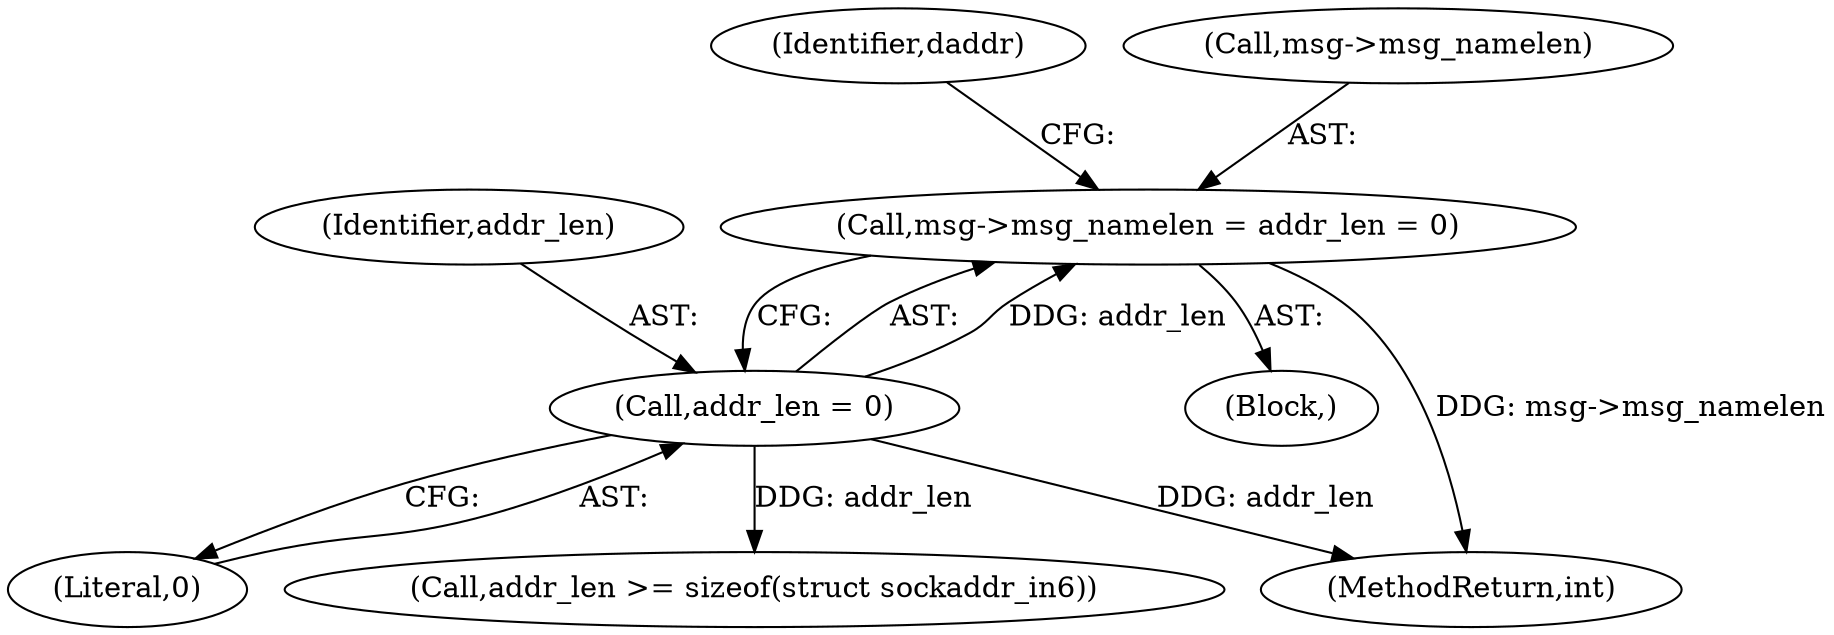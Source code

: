 digraph "0_linux_45f6fad84cc305103b28d73482b344d7f5b76f39_18@pointer" {
"1000227" [label="(Call,msg->msg_namelen = addr_len = 0)"];
"1000231" [label="(Call,addr_len = 0)"];
"1000233" [label="(Literal,0)"];
"1000235" [label="(Identifier,daddr)"];
"1000477" [label="(Call,addr_len >= sizeof(struct sockaddr_in6))"];
"1000232" [label="(Identifier,addr_len)"];
"1000231" [label="(Call,addr_len = 0)"];
"1000201" [label="(Block,)"];
"1000227" [label="(Call,msg->msg_namelen = addr_len = 0)"];
"1000228" [label="(Call,msg->msg_namelen)"];
"1001034" [label="(MethodReturn,int)"];
"1000227" -> "1000201"  [label="AST: "];
"1000227" -> "1000231"  [label="CFG: "];
"1000228" -> "1000227"  [label="AST: "];
"1000231" -> "1000227"  [label="AST: "];
"1000235" -> "1000227"  [label="CFG: "];
"1000227" -> "1001034"  [label="DDG: msg->msg_namelen"];
"1000231" -> "1000227"  [label="DDG: addr_len"];
"1000231" -> "1000233"  [label="CFG: "];
"1000232" -> "1000231"  [label="AST: "];
"1000233" -> "1000231"  [label="AST: "];
"1000231" -> "1001034"  [label="DDG: addr_len"];
"1000231" -> "1000477"  [label="DDG: addr_len"];
}
